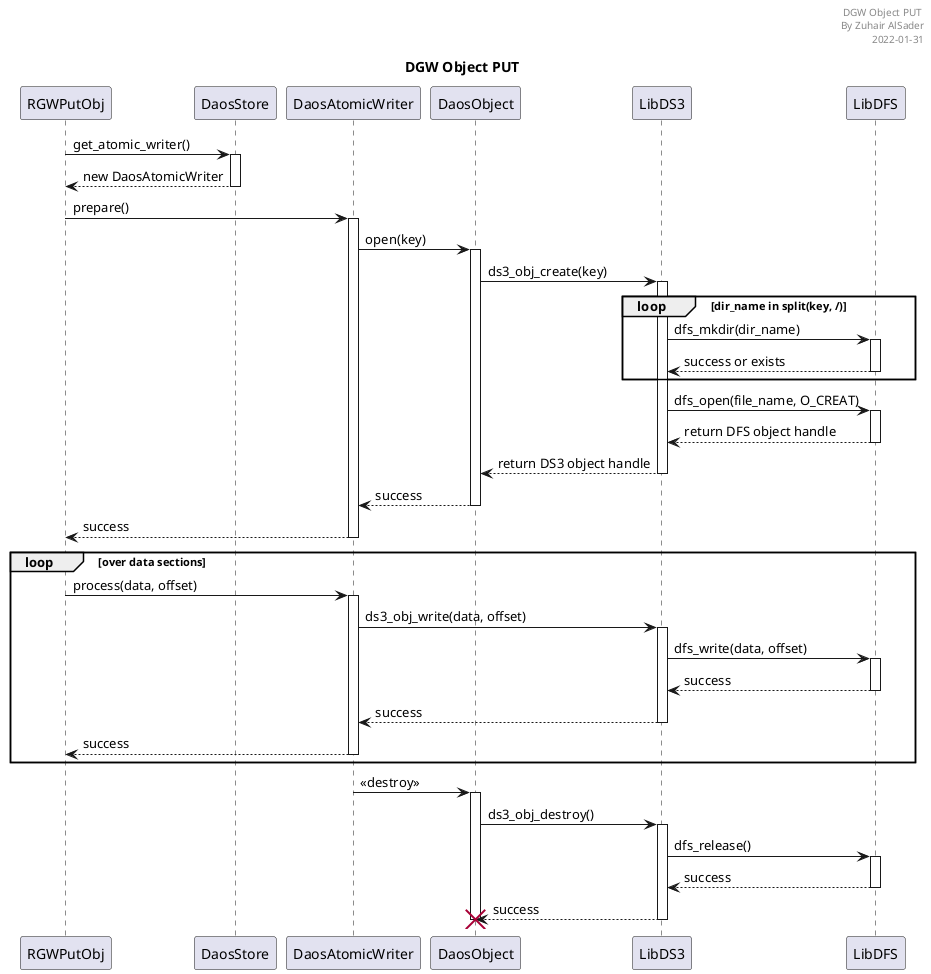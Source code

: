 @startuml DGW Object PUT

header DGW Object PUT \n By Zuhair AlSader\n2022-01-31
title DGW Object PUT

participant "RGWPutObj" as rgw
participant "DaosStore" as store
participant "DaosAtomicWriter" as writer
participant "DaosObject" as object
participant "LibDS3" as libds3
participant "LibDFS" as libdfs

autoactivate on

rgw -> store: get_atomic_writer()
store --> rgw: new DaosAtomicWriter


rgw -> writer: prepare()
writer -> object: open(key)
object -> libds3: ds3_obj_create(key)

loop dir_name in split(key, /)
  libds3 -> libdfs: dfs_mkdir(dir_name)
  libdfs --> libds3: success or exists
end

libds3 -> libdfs: dfs_open(file_name, O_CREAT)
libdfs --> libds3: return DFS object handle

libds3 --> object: return DS3 object handle
object --> writer: success
writer --> rgw: success

loop over data sections
  rgw -> writer: process(data, offset)
  writer -> libds3: ds3_obj_write(data, offset)
  libds3 -> libdfs: dfs_write(data, offset)
  libdfs --> libds3: success
  libds3 --> writer: success
  writer --> rgw: success
end

writer -> object: <<destroy>>
object -> libds3: ds3_obj_destroy()
libds3 -> libdfs: dfs_release()
libdfs --> libds3: success
libds3 --> object: success
destroy object

@enduml
